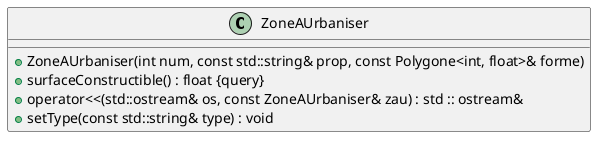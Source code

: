 @startuml





/' Objects '/

class ZoneAUrbaniser {
	+ZoneAUrbaniser(int num, const std::string& prop, const Polygone<int, float>& forme)
	+surfaceConstructible() : float {query}
	+operator<<(std::ostream& os, const ZoneAUrbaniser& zau) : std :: ostream&
	+setType(const std::string& type) : void
}





/' Inheritance relationships '/




/' Aggregation relationships '/





/' Nested objects '/



@enduml
